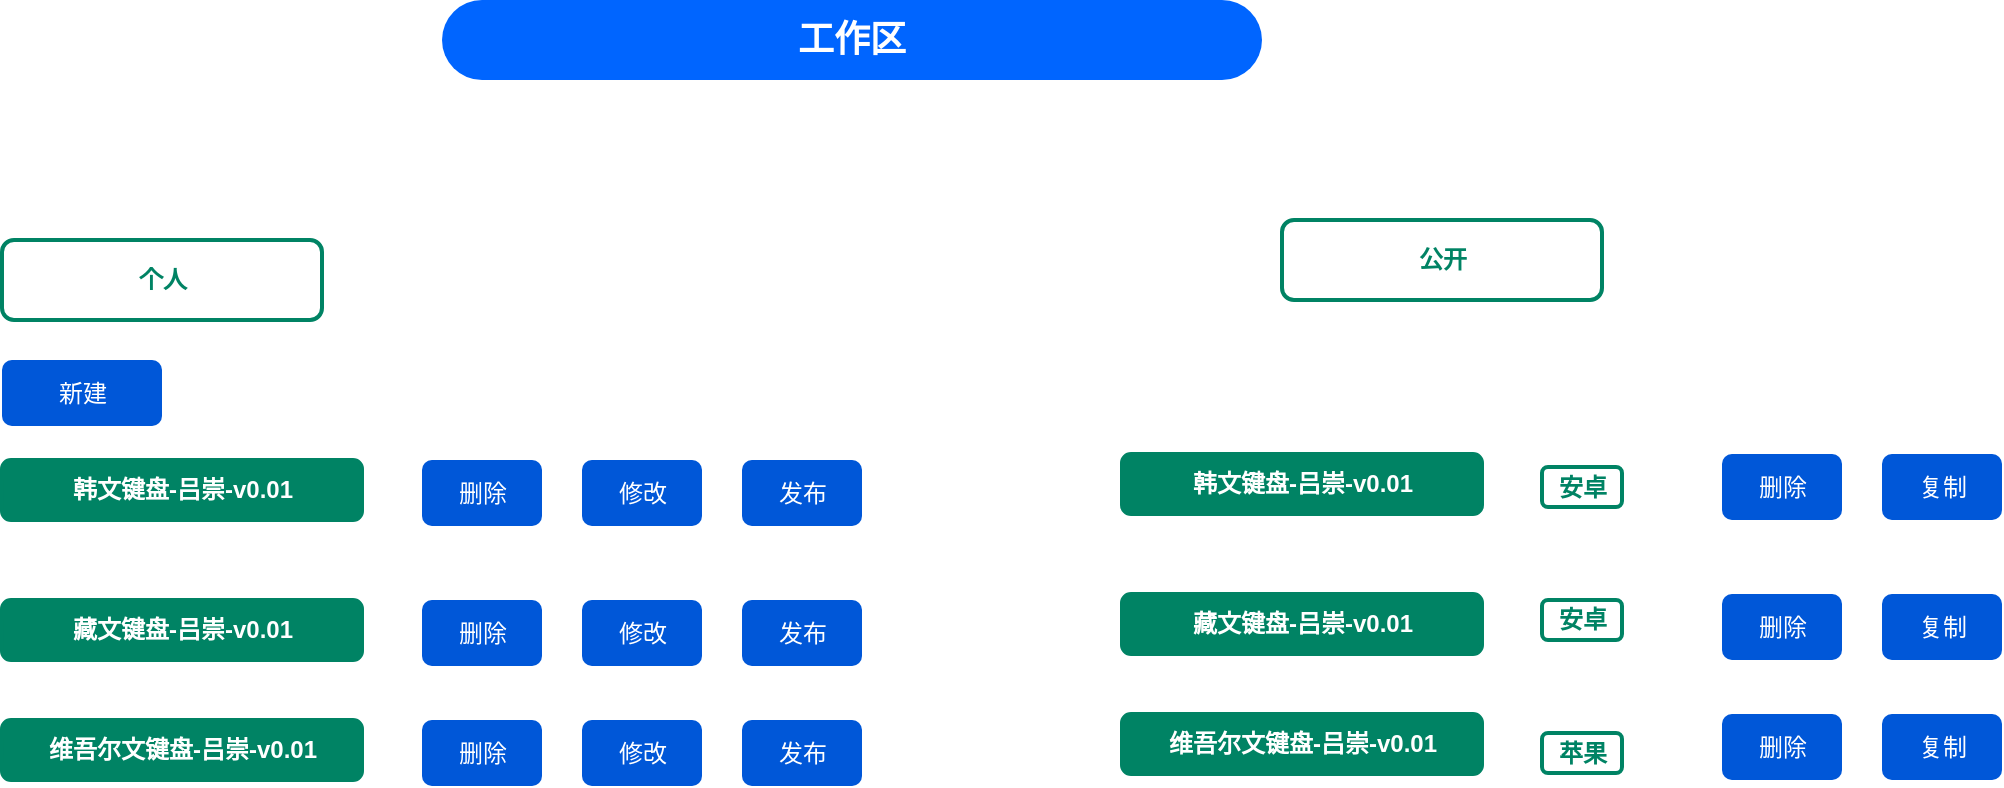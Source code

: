 <mxfile version="12.3.5" type="github" pages="1">
  <diagram id="a9pKxFSBlb7pD1C8hja9" name="第 1 页">
    <mxGraphModel dx="1038" dy="572" grid="1" gridSize="10" guides="1" tooltips="1" connect="1" arrows="1" fold="1" page="1" pageScale="1" pageWidth="2339" pageHeight="3300" math="0" shadow="0">
      <root>
        <mxCell id="0"/>
        <mxCell id="1" parent="0"/>
        <mxCell id="Z6xtozhDD63QPaq7W4yF-1" value="工作区" style="rounded=1;fillColor=#0065FF;strokeColor=none;html=1;fontColor=#ffffff;align=center;verticalAlign=middle;whiteSpace=wrap;fontSize=18;fontStyle=1;arcSize=50" vertex="1" parent="1">
          <mxGeometry x="260" y="40" width="410" height="40" as="geometry"/>
        </mxCell>
        <mxCell id="Z6xtozhDD63QPaq7W4yF-2" value="个人" style="dashed=0;html=1;rounded=1;strokeColor=#008364;fontSize=12;align=center;fontStyle=1;strokeWidth=2;fontColor=#008364" vertex="1" parent="1">
          <mxGeometry x="40" y="160" width="160" height="40" as="geometry"/>
        </mxCell>
        <mxCell id="Z6xtozhDD63QPaq7W4yF-4" value="公开" style="dashed=0;html=1;rounded=1;strokeColor=#008364;fontSize=12;align=center;fontStyle=1;strokeWidth=2;fontColor=#008364" vertex="1" parent="1">
          <mxGeometry x="680" y="150" width="160" height="40" as="geometry"/>
        </mxCell>
        <mxCell id="Z6xtozhDD63QPaq7W4yF-5" value="韩文键盘-吕崇-v0.01" style="dashed=0;html=1;rounded=1;fillColor=#008364;strokeColor=#008364;fontSize=12;align=center;fontStyle=1;strokeWidth=2;fontColor=#ffffff" vertex="1" parent="1">
          <mxGeometry x="40" y="270" width="180" height="30" as="geometry"/>
        </mxCell>
        <mxCell id="Z6xtozhDD63QPaq7W4yF-7" value="删除" style="rounded=1;fillColor=#0057D8;align=center;strokeColor=none;html=1;fontColor=#ffffff;fontSize=12" vertex="1" parent="1">
          <mxGeometry x="250" y="270" width="60" height="33" as="geometry"/>
        </mxCell>
        <mxCell id="Z6xtozhDD63QPaq7W4yF-9" value="修改" style="rounded=1;fillColor=#0057D8;align=center;strokeColor=none;html=1;fontColor=#ffffff;fontSize=12" vertex="1" parent="1">
          <mxGeometry x="330" y="270" width="60" height="33" as="geometry"/>
        </mxCell>
        <mxCell id="Z6xtozhDD63QPaq7W4yF-10" value="发布" style="rounded=1;fillColor=#0057D8;align=center;strokeColor=none;html=1;fontColor=#ffffff;fontSize=12" vertex="1" parent="1">
          <mxGeometry x="410" y="270" width="60" height="33" as="geometry"/>
        </mxCell>
        <mxCell id="Z6xtozhDD63QPaq7W4yF-11" value="藏文键盘-吕崇-v0.01" style="dashed=0;html=1;rounded=1;fillColor=#008364;strokeColor=#008364;fontSize=12;align=center;fontStyle=1;strokeWidth=2;fontColor=#ffffff" vertex="1" parent="1">
          <mxGeometry x="40" y="340" width="180" height="30" as="geometry"/>
        </mxCell>
        <mxCell id="Z6xtozhDD63QPaq7W4yF-12" value="删除" style="rounded=1;fillColor=#0057D8;align=center;strokeColor=none;html=1;fontColor=#ffffff;fontSize=12" vertex="1" parent="1">
          <mxGeometry x="250" y="340" width="60" height="33" as="geometry"/>
        </mxCell>
        <mxCell id="Z6xtozhDD63QPaq7W4yF-13" value="修改" style="rounded=1;fillColor=#0057D8;align=center;strokeColor=none;html=1;fontColor=#ffffff;fontSize=12" vertex="1" parent="1">
          <mxGeometry x="330" y="340" width="60" height="33" as="geometry"/>
        </mxCell>
        <mxCell id="Z6xtozhDD63QPaq7W4yF-14" value="发布" style="rounded=1;fillColor=#0057D8;align=center;strokeColor=none;html=1;fontColor=#ffffff;fontSize=12" vertex="1" parent="1">
          <mxGeometry x="410" y="340" width="60" height="33" as="geometry"/>
        </mxCell>
        <mxCell id="Z6xtozhDD63QPaq7W4yF-15" value="维吾尔文键盘-吕崇-v0.01" style="dashed=0;html=1;rounded=1;fillColor=#008364;strokeColor=#008364;fontSize=12;align=center;fontStyle=1;strokeWidth=2;fontColor=#ffffff" vertex="1" parent="1">
          <mxGeometry x="40" y="400" width="180" height="30" as="geometry"/>
        </mxCell>
        <mxCell id="Z6xtozhDD63QPaq7W4yF-16" value="删除" style="rounded=1;fillColor=#0057D8;align=center;strokeColor=none;html=1;fontColor=#ffffff;fontSize=12" vertex="1" parent="1">
          <mxGeometry x="250" y="400" width="60" height="33" as="geometry"/>
        </mxCell>
        <mxCell id="Z6xtozhDD63QPaq7W4yF-17" value="修改" style="rounded=1;fillColor=#0057D8;align=center;strokeColor=none;html=1;fontColor=#ffffff;fontSize=12" vertex="1" parent="1">
          <mxGeometry x="330" y="400" width="60" height="33" as="geometry"/>
        </mxCell>
        <mxCell id="Z6xtozhDD63QPaq7W4yF-18" value="发布" style="rounded=1;fillColor=#0057D8;align=center;strokeColor=none;html=1;fontColor=#ffffff;fontSize=12" vertex="1" parent="1">
          <mxGeometry x="410" y="400" width="60" height="33" as="geometry"/>
        </mxCell>
        <mxCell id="Z6xtozhDD63QPaq7W4yF-31" value="韩文键盘-吕崇-v0.01" style="dashed=0;html=1;rounded=1;fillColor=#008364;strokeColor=#008364;fontSize=12;align=center;fontStyle=1;strokeWidth=2;fontColor=#ffffff" vertex="1" parent="1">
          <mxGeometry x="600" y="267" width="180" height="30" as="geometry"/>
        </mxCell>
        <mxCell id="Z6xtozhDD63QPaq7W4yF-32" value="删除" style="rounded=1;fillColor=#0057D8;align=center;strokeColor=none;html=1;fontColor=#ffffff;fontSize=12" vertex="1" parent="1">
          <mxGeometry x="900" y="267" width="60" height="33" as="geometry"/>
        </mxCell>
        <mxCell id="Z6xtozhDD63QPaq7W4yF-33" value="复制" style="rounded=1;fillColor=#0057D8;align=center;strokeColor=none;html=1;fontColor=#ffffff;fontSize=12" vertex="1" parent="1">
          <mxGeometry x="980" y="267" width="60" height="33" as="geometry"/>
        </mxCell>
        <mxCell id="Z6xtozhDD63QPaq7W4yF-35" value="藏文键盘-吕崇-v0.01" style="dashed=0;html=1;rounded=1;fillColor=#008364;strokeColor=#008364;fontSize=12;align=center;fontStyle=1;strokeWidth=2;fontColor=#ffffff" vertex="1" parent="1">
          <mxGeometry x="600" y="337" width="180" height="30" as="geometry"/>
        </mxCell>
        <mxCell id="Z6xtozhDD63QPaq7W4yF-36" value="删除" style="rounded=1;fillColor=#0057D8;align=center;strokeColor=none;html=1;fontColor=#ffffff;fontSize=12" vertex="1" parent="1">
          <mxGeometry x="900" y="337" width="60" height="33" as="geometry"/>
        </mxCell>
        <mxCell id="Z6xtozhDD63QPaq7W4yF-37" value="复制" style="rounded=1;fillColor=#0057D8;align=center;strokeColor=none;html=1;fontColor=#ffffff;fontSize=12" vertex="1" parent="1">
          <mxGeometry x="980" y="337" width="60" height="33" as="geometry"/>
        </mxCell>
        <mxCell id="Z6xtozhDD63QPaq7W4yF-39" value="维吾尔文键盘-吕崇-v0.01" style="dashed=0;html=1;rounded=1;fillColor=#008364;strokeColor=#008364;fontSize=12;align=center;fontStyle=1;strokeWidth=2;fontColor=#ffffff" vertex="1" parent="1">
          <mxGeometry x="600" y="397" width="180" height="30" as="geometry"/>
        </mxCell>
        <mxCell id="Z6xtozhDD63QPaq7W4yF-40" value="删除" style="rounded=1;fillColor=#0057D8;align=center;strokeColor=none;html=1;fontColor=#ffffff;fontSize=12" vertex="1" parent="1">
          <mxGeometry x="900" y="397" width="60" height="33" as="geometry"/>
        </mxCell>
        <mxCell id="Z6xtozhDD63QPaq7W4yF-41" value="复制" style="rounded=1;fillColor=#0057D8;align=center;strokeColor=none;html=1;fontColor=#ffffff;fontSize=12" vertex="1" parent="1">
          <mxGeometry x="980" y="397" width="60" height="33" as="geometry"/>
        </mxCell>
        <mxCell id="Z6xtozhDD63QPaq7W4yF-43" value="安卓" style="dashed=0;html=1;rounded=1;strokeColor=#008364;fontSize=12;align=center;fontStyle=1;strokeWidth=2;fontColor=#008364" vertex="1" parent="1">
          <mxGeometry x="810" y="273.5" width="40" height="20" as="geometry"/>
        </mxCell>
        <mxCell id="Z6xtozhDD63QPaq7W4yF-44" value="安卓" style="dashed=0;html=1;rounded=1;strokeColor=#008364;fontSize=12;align=center;fontStyle=1;strokeWidth=2;fontColor=#008364" vertex="1" parent="1">
          <mxGeometry x="810" y="340" width="40" height="20" as="geometry"/>
        </mxCell>
        <mxCell id="Z6xtozhDD63QPaq7W4yF-45" value="苹果" style="dashed=0;html=1;rounded=1;strokeColor=#008364;fontSize=12;align=center;fontStyle=1;strokeWidth=2;fontColor=#008364" vertex="1" parent="1">
          <mxGeometry x="810" y="406.5" width="40" height="20" as="geometry"/>
        </mxCell>
        <mxCell id="Z6xtozhDD63QPaq7W4yF-48" value="新建" style="rounded=1;fillColor=#0057D8;align=center;strokeColor=none;html=1;fontColor=#ffffff;fontSize=12" vertex="1" parent="1">
          <mxGeometry x="40" y="220" width="80" height="33" as="geometry"/>
        </mxCell>
      </root>
    </mxGraphModel>
  </diagram>
</mxfile>
